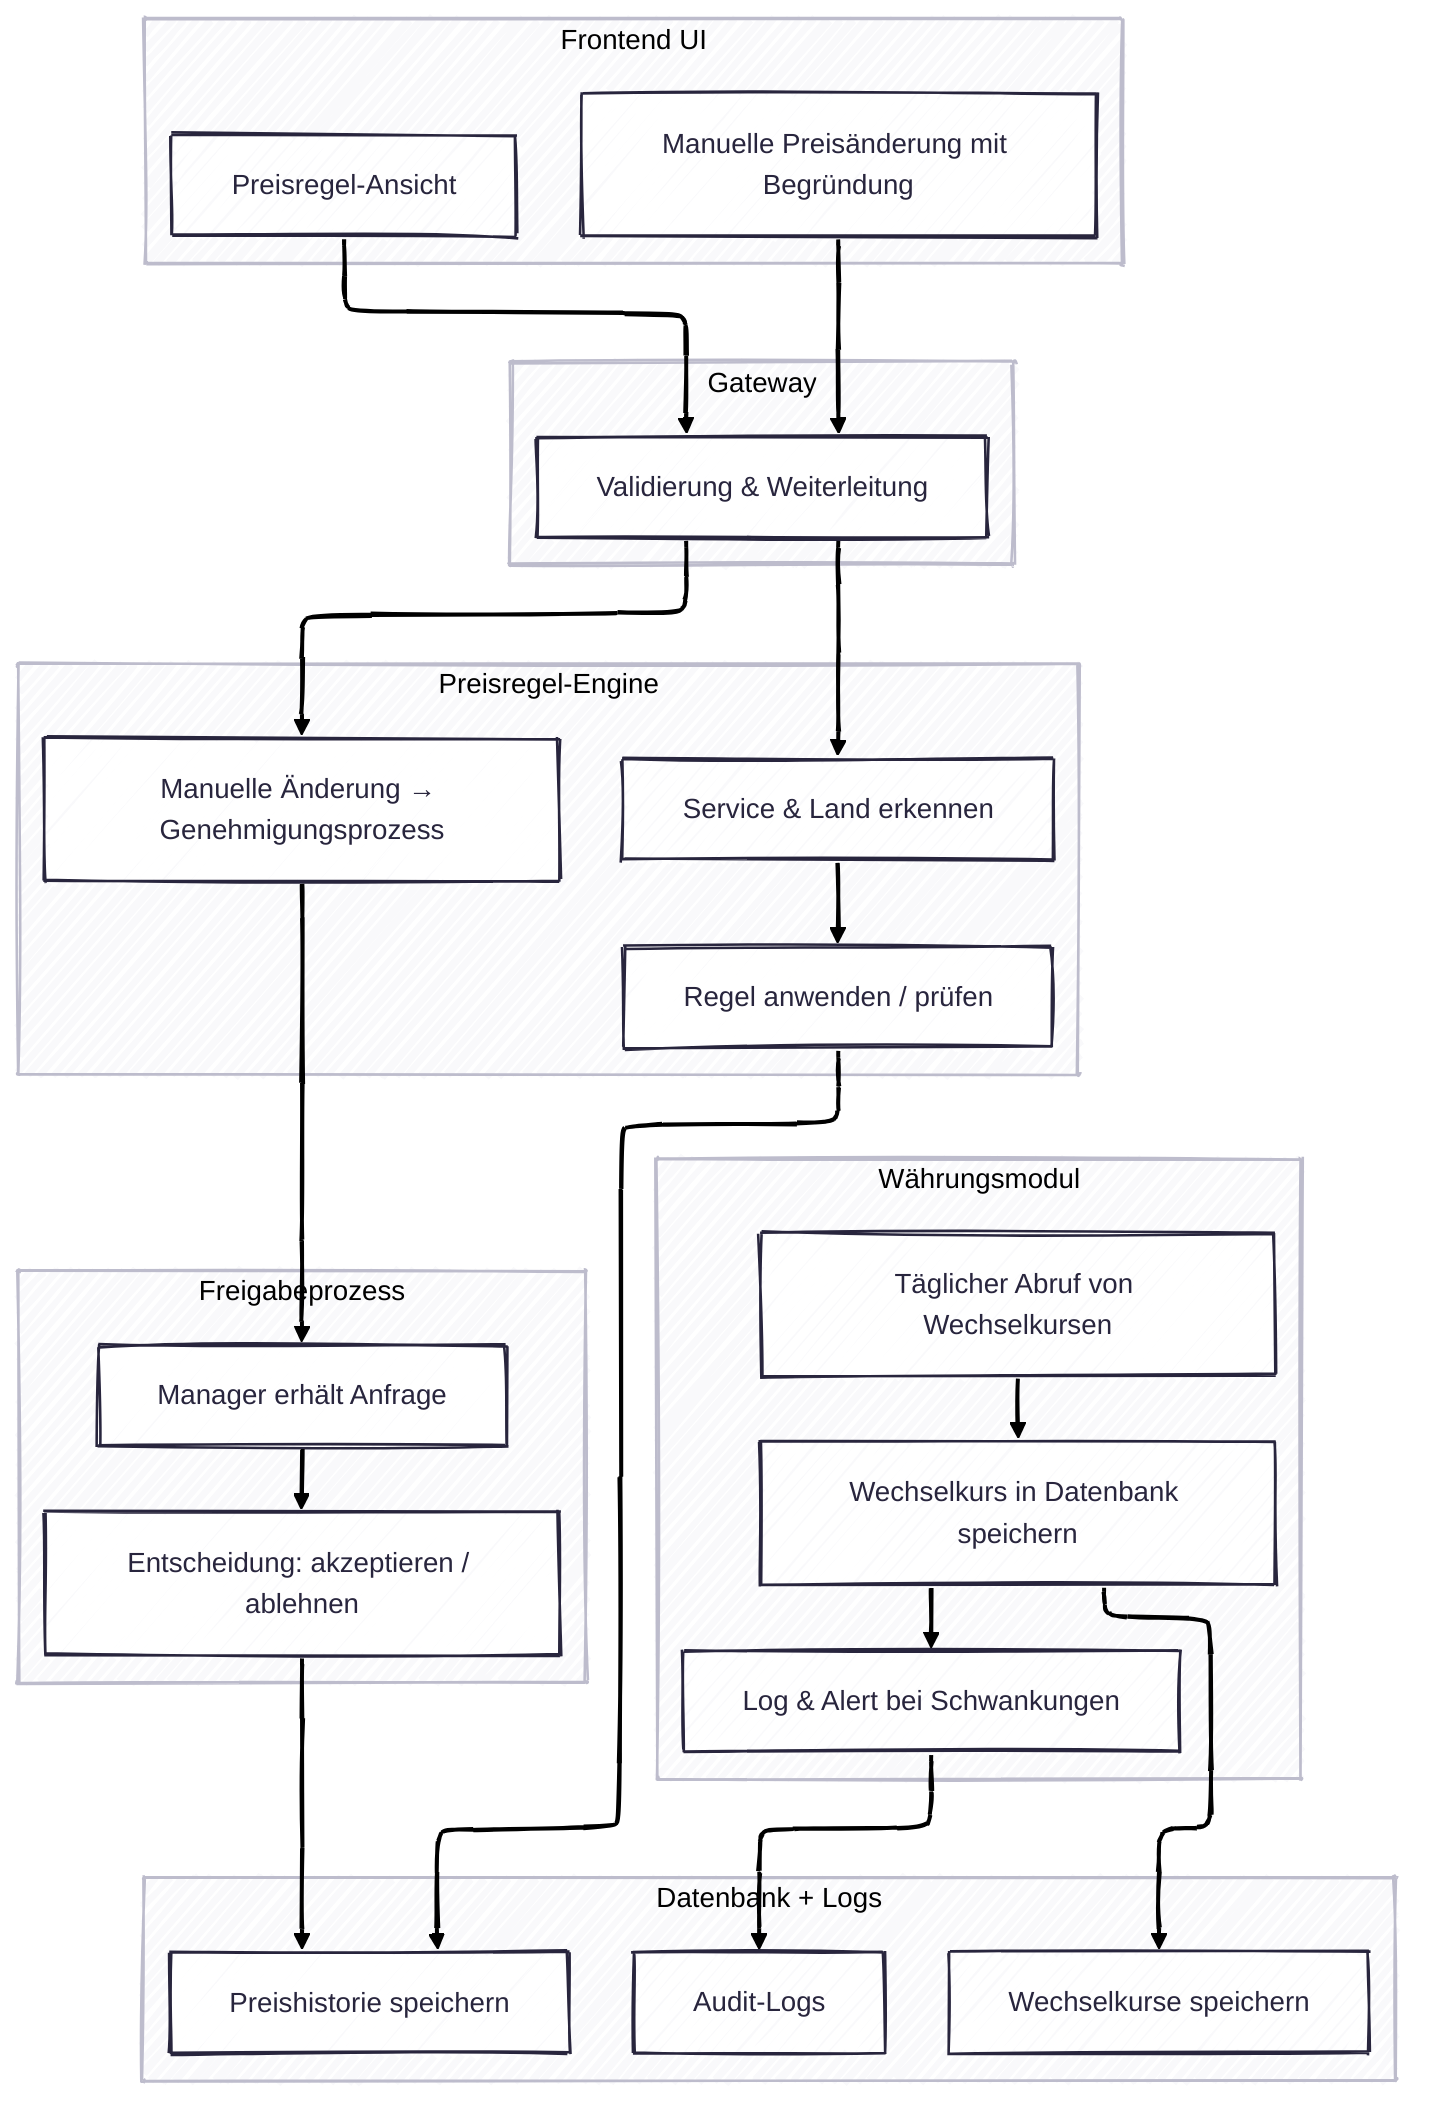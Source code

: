 ---
config:
  theme: redux
  look: handDrawn
  layout: elk
---
flowchart TD
 subgraph Frontend["Frontend UI"]
        FE1["Preisregel-Ansicht"]
        FE2["Manuelle Preisänderung mit Begründung"]
  end
 subgraph Gateway["Gateway"]
        GW["Validierung & Weiterleitung"]
  end
 subgraph PriceEngine["Preisregel-Engine"]
        PE1["Service & Land erkennen"]
        PE2["Regel anwenden / prüfen"]
        PE3["Manuelle Änderung → Genehmigungsprozess"]
  end
 subgraph CurrencyUpdater["Währungsmodul"]
        CUR1["Täglicher Abruf von Wechselkursen"]
        CUR2["Wechselkurs in Datenbank speichern"]
        CUR3["Log & Alert bei Schwankungen"]
  end
 subgraph ApprovalWorkflow["Freigabeprozess"]
        AP1["Manager erhält Anfrage"]
        AP2["Entscheidung: akzeptieren / ablehnen"]
  end
 subgraph Persistenz["Datenbank + Logs"]
        DB1["Preishistorie speichern"]
        DB2["Wechselkurse speichern"]
        DB3["Audit-Logs"]
  end
    FE1 --> GW
    GW --> PE1 & PE3
    PE1 --> PE2
    PE2 --> DB1
    FE2 --> GW
    PE3 --> AP1
    AP1 --> AP2
    AP2 --> DB1
    CUR1 --> CUR2
    CUR2 --> DB2 & CUR3
    CUR3 --> DB3